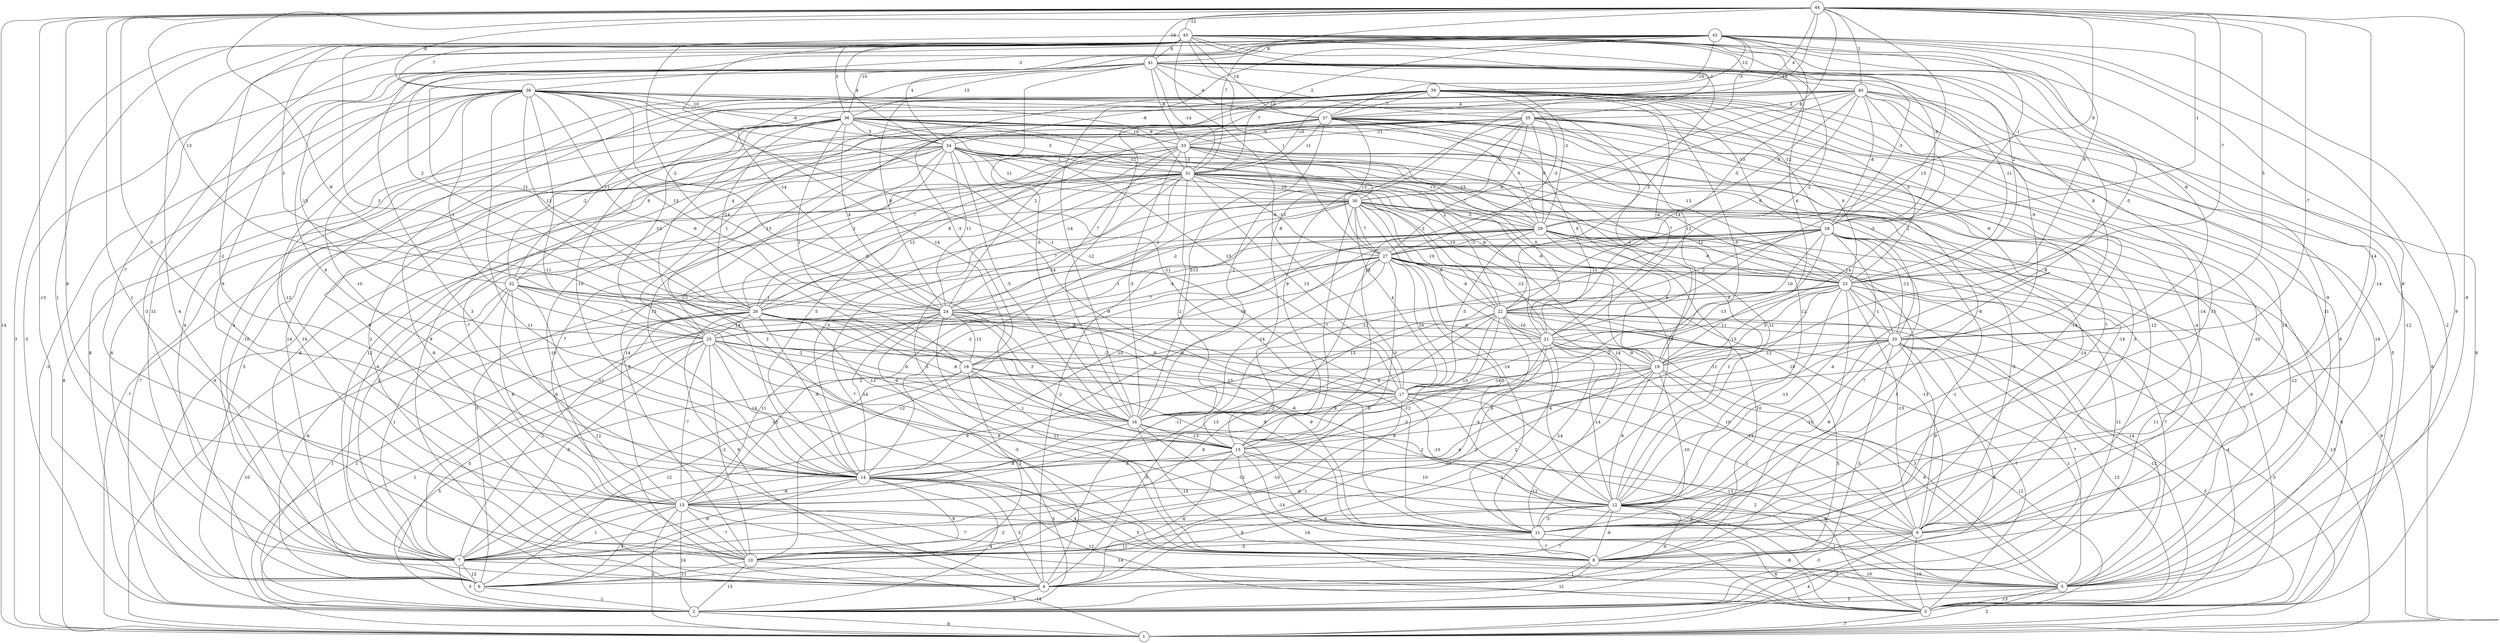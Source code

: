 graph { 
	 fontname="Helvetica,Arial,sans-serif" 
	 node [shape = circle]; 
	 44 -- 1 [label = "14"];
	 44 -- 4 [label = "1"];
	 44 -- 5 [label = "-9"];
	 44 -- 6 [label = "-13"];
	 44 -- 10 [label = "8"];
	 44 -- 12 [label = "-14"];
	 44 -- 14 [label = "-3"];
	 44 -- 15 [label = "-8"];
	 44 -- 17 [label = "-7"];
	 44 -- 18 [label = "-9"];
	 44 -- 20 [label = "5"];
	 44 -- 21 [label = "13"];
	 44 -- 23 [label = "-7"];
	 44 -- 28 [label = "-1"];
	 44 -- 29 [label = "9"];
	 44 -- 30 [label = "8"];
	 44 -- 31 [label = "7"];
	 44 -- 32 [label = "13"];
	 44 -- 37 [label = "4"];
	 44 -- 38 [label = "9"];
	 44 -- 40 [label = "2"];
	 44 -- 41 [label = "14"];
	 44 -- 43 [label = "-12"];
	 43 -- 1 [label = "3"];
	 43 -- 3 [label = "-12"];
	 43 -- 4 [label = "-4"];
	 43 -- 7 [label = "1"];
	 43 -- 9 [label = "-14"];
	 43 -- 12 [label = "8"];
	 43 -- 14 [label = "-2"];
	 43 -- 15 [label = "14"];
	 43 -- 17 [label = "-4"];
	 43 -- 18 [label = "3"];
	 43 -- 19 [label = "6"];
	 43 -- 20 [label = "-8"];
	 43 -- 21 [label = "-2"];
	 43 -- 23 [label = "2"];
	 43 -- 24 [label = "-2"];
	 43 -- 26 [label = "3"];
	 43 -- 27 [label = "1"];
	 43 -- 28 [label = "-9"];
	 43 -- 34 [label = "4"];
	 43 -- 35 [label = "-2"];
	 43 -- 36 [label = "3"];
	 43 -- 37 [label = "14"];
	 43 -- 38 [label = "-7"];
	 43 -- 41 [label = "8"];
	 42 -- 2 [label = "-2"];
	 42 -- 4 [label = "3"];
	 42 -- 5 [label = "9"];
	 42 -- 6 [label = "-3"];
	 42 -- 11 [label = "8"];
	 42 -- 13 [label = "-7"];
	 42 -- 16 [label = "-14"];
	 42 -- 19 [label = "-5"];
	 42 -- 22 [label = "-5"];
	 42 -- 23 [label = "6"];
	 42 -- 26 [label = "2"];
	 42 -- 28 [label = "-1"];
	 42 -- 31 [label = "-14"];
	 42 -- 34 [label = "4"];
	 42 -- 35 [label = "-3"];
	 42 -- 36 [label = "-10"];
	 42 -- 37 [label = "-10"];
	 42 -- 38 [label = "-3"];
	 42 -- 39 [label = "-12"];
	 42 -- 41 [label = "8"];
	 41 -- 2 [label = "-3"];
	 41 -- 7 [label = "11"];
	 41 -- 11 [label = "-9"];
	 41 -- 13 [label = "9"];
	 41 -- 14 [label = "4"];
	 41 -- 16 [label = "-3"];
	 41 -- 20 [label = "8"];
	 41 -- 22 [label = "3"];
	 41 -- 23 [label = "-11"];
	 41 -- 24 [label = "-14"];
	 41 -- 25 [label = "13"];
	 41 -- 26 [label = "11"];
	 41 -- 28 [label = "-3"];
	 41 -- 29 [label = "-2"];
	 41 -- 31 [label = "-14"];
	 41 -- 33 [label = "-8"];
	 41 -- 35 [label = "2"];
	 41 -- 36 [label = "13"];
	 41 -- 37 [label = "-4"];
	 41 -- 40 [label = "-13"];
	 40 -- 3 [label = "8"];
	 40 -- 5 [label = "14"];
	 40 -- 7 [label = "4"];
	 40 -- 9 [label = "11"];
	 40 -- 11 [label = "13"];
	 40 -- 14 [label = "-10"];
	 40 -- 15 [label = "13"];
	 40 -- 19 [label = "2"];
	 40 -- 20 [label = "-9"];
	 40 -- 22 [label = "6"];
	 40 -- 24 [label = "2"];
	 40 -- 28 [label = "-8"];
	 40 -- 29 [label = "-5"];
	 40 -- 36 [label = "4"];
	 40 -- 37 [label = "2"];
	 39 -- 1 [label = "6"];
	 39 -- 3 [label = "5"];
	 39 -- 5 [label = "6"];
	 39 -- 6 [label = "14"];
	 39 -- 8 [label = "13"];
	 39 -- 10 [label = "8"];
	 39 -- 11 [label = "-14"];
	 39 -- 13 [label = "-12"];
	 39 -- 16 [label = "-12"];
	 39 -- 17 [label = "-5"];
	 39 -- 18 [label = "-3"];
	 39 -- 21 [label = "-4"];
	 39 -- 23 [label = "3"];
	 39 -- 24 [label = "9"];
	 39 -- 27 [label = "-3"];
	 39 -- 28 [label = "-12"];
	 39 -- 31 [label = "-10"];
	 39 -- 32 [label = "11"];
	 39 -- 33 [label = "-7"];
	 39 -- 34 [label = "-8"];
	 39 -- 37 [label = "7"];
	 38 -- 1 [label = "-3"];
	 38 -- 2 [label = "8"];
	 38 -- 4 [label = "14"];
	 38 -- 7 [label = "4"];
	 38 -- 8 [label = "11"];
	 38 -- 11 [label = "-9"];
	 38 -- 14 [label = "-10"];
	 38 -- 15 [label = "-11"];
	 38 -- 16 [label = "8"];
	 38 -- 17 [label = "-1"];
	 38 -- 18 [label = "-6"];
	 38 -- 19 [label = "12"];
	 38 -- 24 [label = "13"];
	 38 -- 25 [label = "-1"];
	 38 -- 26 [label = "13"];
	 38 -- 28 [label = "-13"];
	 38 -- 31 [label = "-9"];
	 38 -- 34 [label = "-8"];
	 38 -- 36 [label = "10"];
	 37 -- 5 [label = "1"];
	 37 -- 9 [label = "-4"];
	 37 -- 10 [label = "2"];
	 37 -- 11 [label = "7"];
	 37 -- 12 [label = "-6"];
	 37 -- 14 [label = "12"];
	 37 -- 16 [label = "3"];
	 37 -- 20 [label = "-3"];
	 37 -- 21 [label = "9"];
	 37 -- 25 [label = "1"];
	 37 -- 26 [label = "7"];
	 37 -- 27 [label = "13"];
	 37 -- 29 [label = "6"];
	 37 -- 31 [label = "11"];
	 37 -- 32 [label = "8"];
	 37 -- 33 [label = "-9"];
	 36 -- 1 [label = "8"];
	 36 -- 4 [label = "-9"];
	 36 -- 6 [label = "6"];
	 36 -- 8 [label = "2"];
	 36 -- 9 [label = "-12"];
	 36 -- 12 [label = "12"];
	 36 -- 17 [label = "13"];
	 36 -- 18 [label = "1"];
	 36 -- 22 [label = "2"];
	 36 -- 23 [label = "-13"];
	 36 -- 24 [label = "4"];
	 36 -- 25 [label = "-12"];
	 36 -- 26 [label = "-14"];
	 36 -- 30 [label = "-12"];
	 36 -- 31 [label = "3"];
	 36 -- 32 [label = "-2"];
	 36 -- 33 [label = "10"];
	 36 -- 34 [label = "5"];
	 35 -- 7 [label = "-10"];
	 35 -- 8 [label = "-10"];
	 35 -- 10 [label = "9"];
	 35 -- 11 [label = "-14"];
	 35 -- 15 [label = "9"];
	 35 -- 16 [label = "-1"];
	 35 -- 19 [label = "-4"];
	 35 -- 20 [label = "-6"];
	 35 -- 23 [label = "6"];
	 35 -- 25 [label = "13"];
	 35 -- 27 [label = "-9"];
	 35 -- 29 [label = "9"];
	 35 -- 30 [label = "2"];
	 35 -- 32 [label = "4"];
	 35 -- 33 [label = "-11"];
	 34 -- 2 [label = "-7"];
	 34 -- 6 [label = "5"];
	 34 -- 7 [label = "-6"];
	 34 -- 9 [label = "-14"];
	 34 -- 10 [label = "-10"];
	 34 -- 13 [label = "-7"];
	 34 -- 14 [label = "13"];
	 34 -- 16 [label = "-5"];
	 34 -- 17 [label = "-11"];
	 34 -- 19 [label = "-6"];
	 34 -- 21 [label = "10"];
	 34 -- 22 [label = "2"];
	 34 -- 23 [label = "-14"];
	 34 -- 24 [label = "11"];
	 34 -- 26 [label = "2"];
	 34 -- 29 [label = "-11"];
	 34 -- 30 [label = "11"];
	 34 -- 31 [label = "1"];
	 33 -- 1 [label = "-7"];
	 33 -- 2 [label = "-9"];
	 33 -- 7 [label = "12"];
	 33 -- 8 [label = "-14"];
	 33 -- 9 [label = "-3"];
	 33 -- 11 [label = "13"];
	 33 -- 12 [label = "11"];
	 33 -- 14 [label = "5"];
	 33 -- 16 [label = "-3"];
	 33 -- 21 [label = "-5"];
	 33 -- 24 [label = "7"];
	 33 -- 26 [label = "8"];
	 33 -- 29 [label = "13"];
	 33 -- 31 [label = "-3"];
	 32 -- 4 [label = "12"];
	 32 -- 6 [label = "-6"];
	 32 -- 7 [label = "1"];
	 32 -- 11 [label = "-12"];
	 32 -- 13 [label = "8"];
	 32 -- 14 [label = "12"];
	 32 -- 16 [label = "-2"];
	 32 -- 24 [label = "1"];
	 32 -- 25 [label = "-7"];
	 31 -- 1 [label = "7"];
	 31 -- 2 [label = "7"];
	 31 -- 3 [label = "6"];
	 31 -- 5 [label = "-12"];
	 31 -- 7 [label = "-4"];
	 31 -- 8 [label = "-5"];
	 31 -- 10 [label = "9"];
	 31 -- 11 [label = "14"];
	 31 -- 12 [label = "13"];
	 31 -- 13 [label = "7"];
	 31 -- 14 [label = "-3"];
	 31 -- 15 [label = "2"];
	 31 -- 17 [label = "13"];
	 31 -- 23 [label = "7"];
	 31 -- 24 [label = "-3"];
	 31 -- 26 [label = "12"];
	 31 -- 27 [label = "-13"];
	 31 -- 29 [label = "-7"];
	 31 -- 30 [label = "10"];
	 30 -- 1 [label = "11"];
	 30 -- 4 [label = "-2"];
	 30 -- 7 [label = "-2"];
	 30 -- 9 [label = "-5"];
	 30 -- 11 [label = "-14"];
	 30 -- 13 [label = "14"];
	 30 -- 14 [label = "-2"];
	 30 -- 15 [label = "-7"];
	 30 -- 17 [label = "4"];
	 30 -- 19 [label = "-12"];
	 30 -- 20 [label = "14"];
	 30 -- 21 [label = "8"];
	 30 -- 22 [label = "-10"];
	 30 -- 23 [label = "6"];
	 30 -- 24 [label = "-2"];
	 30 -- 26 [label = "7"];
	 30 -- 27 [label = "7"];
	 30 -- 29 [label = "-3"];
	 29 -- 1 [label = "9"];
	 29 -- 2 [label = "11"];
	 29 -- 6 [label = "3"];
	 29 -- 8 [label = "5"];
	 29 -- 12 [label = "1"];
	 29 -- 14 [label = "-10"];
	 29 -- 17 [label = "-3"];
	 29 -- 19 [label = "6"];
	 29 -- 23 [label = "-6"];
	 29 -- 25 [label = "-1"];
	 29 -- 26 [label = "-14"];
	 29 -- 27 [label = "-3"];
	 28 -- 3 [label = "8"];
	 28 -- 5 [label = "7"];
	 28 -- 7 [label = "8"];
	 28 -- 8 [label = "-1"];
	 28 -- 11 [label = "7"];
	 28 -- 12 [label = "-4"];
	 28 -- 14 [label = "-8"];
	 28 -- 16 [label = "-12"];
	 28 -- 17 [label = "-13"];
	 28 -- 20 [label = "-12"];
	 28 -- 21 [label = "10"];
	 28 -- 22 [label = "-2"];
	 28 -- 24 [label = "-13"];
	 28 -- 25 [label = "-4"];
	 28 -- 27 [label = "-12"];
	 27 -- 1 [label = "-13"];
	 27 -- 4 [label = "13"];
	 27 -- 5 [label = "-7"];
	 27 -- 8 [label = "10"];
	 27 -- 9 [label = "-13"];
	 27 -- 10 [label = "-12"];
	 27 -- 12 [label = "5"];
	 27 -- 13 [label = "2"];
	 27 -- 15 [label = "-3"];
	 27 -- 16 [label = "-14"];
	 27 -- 17 [label = "10"];
	 27 -- 18 [label = "-10"];
	 27 -- 22 [label = "-6"];
	 27 -- 23 [label = "11"];
	 27 -- 25 [label = "7"];
	 26 -- 1 [label = "10"];
	 26 -- 2 [label = "1"];
	 26 -- 3 [label = "-7"];
	 26 -- 4 [label = "9"];
	 26 -- 7 [label = "-2"];
	 26 -- 11 [label = "-9"];
	 26 -- 12 [label = "-6"];
	 26 -- 14 [label = "-8"];
	 26 -- 15 [label = "-13"];
	 26 -- 16 [label = "-8"];
	 26 -- 21 [label = "-8"];
	 26 -- 25 [label = "14"];
	 25 -- 2 [label = "1"];
	 25 -- 5 [label = "1"];
	 25 -- 6 [label = "-5"];
	 25 -- 7 [label = "-3"];
	 25 -- 10 [label = "-2"];
	 25 -- 11 [label = "8"];
	 25 -- 13 [label = "-7"];
	 25 -- 14 [label = "14"];
	 25 -- 16 [label = "-9"];
	 25 -- 17 [label = "-6"];
	 25 -- 19 [label = "-2"];
	 24 -- 2 [label = "1"];
	 24 -- 4 [label = "-5"];
	 24 -- 8 [label = "-11"];
	 24 -- 9 [label = "10"];
	 24 -- 11 [label = "-9"];
	 24 -- 13 [label = "11"];
	 24 -- 14 [label = "-14"];
	 24 -- 16 [label = "3"];
	 24 -- 17 [label = "-8"];
	 24 -- 18 [label = "-12"];
	 24 -- 21 [label = "6"];
	 23 -- 2 [label = "7"];
	 23 -- 3 [label = "-4"];
	 23 -- 5 [label = "14"];
	 23 -- 7 [label = "-13"];
	 23 -- 8 [label = "-8"];
	 23 -- 9 [label = "-13"];
	 23 -- 10 [label = "-11"];
	 23 -- 12 [label = "-13"];
	 23 -- 15 [label = "-11"];
	 23 -- 16 [label = "-2"];
	 23 -- 19 [label = "3"];
	 23 -- 20 [label = "1"];
	 23 -- 22 [label = "9"];
	 22 -- 1 [label = "-3"];
	 22 -- 2 [label = "5"];
	 22 -- 3 [label = "-12"];
	 22 -- 4 [label = "2"];
	 22 -- 6 [label = "8"];
	 22 -- 7 [label = "9"];
	 22 -- 10 [label = "9"];
	 22 -- 12 [label = "-4"];
	 22 -- 13 [label = "-2"];
	 22 -- 15 [label = "13"];
	 22 -- 20 [label = "11"];
	 22 -- 21 [label = "-10"];
	 21 -- 5 [label = "3"];
	 21 -- 9 [label = "-13"];
	 21 -- 10 [label = "2"];
	 21 -- 11 [label = "-14"];
	 21 -- 12 [label = "-14"];
	 21 -- 13 [label = "-4"];
	 21 -- 14 [label = "9"];
	 21 -- 16 [label = "4"];
	 21 -- 19 [label = "-9"];
	 20 -- 1 [label = "-3"];
	 20 -- 2 [label = "6"];
	 20 -- 3 [label = "12"];
	 20 -- 4 [label = "-5"];
	 20 -- 5 [label = "1"];
	 20 -- 7 [label = "-4"];
	 20 -- 9 [label = "9"];
	 20 -- 12 [label = "-10"];
	 20 -- 17 [label = "10"];
	 20 -- 18 [label = "13"];
	 20 -- 19 [label = "-12"];
	 19 -- 3 [label = "12"];
	 19 -- 4 [label = "2"];
	 19 -- 5 [label = "-4"];
	 19 -- 7 [label = "-10"];
	 19 -- 11 [label = "-10"];
	 19 -- 12 [label = "9"];
	 19 -- 14 [label = "-3"];
	 19 -- 15 [label = "8"];
	 19 -- 17 [label = "-14"];
	 18 -- 2 [label = "5"];
	 18 -- 3 [label = "-12"];
	 18 -- 6 [label = "12"];
	 18 -- 9 [label = "2"];
	 18 -- 10 [label = "-1"];
	 18 -- 15 [label = "1"];
	 18 -- 17 [label = "13"];
	 17 -- 3 [label = "2"];
	 17 -- 5 [label = "13"];
	 17 -- 6 [label = "-1"];
	 17 -- 7 [label = "-10"];
	 17 -- 12 [label = "-10"];
	 17 -- 16 [label = "9"];
	 16 -- 3 [label = "6"];
	 16 -- 8 [label = "-10"];
	 16 -- 11 [label = "-12"];
	 16 -- 13 [label = "-8"];
	 16 -- 15 [label = "-13"];
	 15 -- 3 [label = "14"];
	 15 -- 4 [label = "-6"];
	 15 -- 5 [label = "-3"];
	 15 -- 8 [label = "-14"];
	 15 -- 12 [label = "10"];
	 15 -- 13 [label = "-5"];
	 15 -- 14 [label = "8"];
	 14 -- 2 [label = "4"];
	 14 -- 3 [label = "12"];
	 14 -- 4 [label = "3"];
	 14 -- 5 [label = "5"];
	 14 -- 7 [label = "6"];
	 14 -- 8 [label = "4"];
	 14 -- 10 [label = "9"];
	 14 -- 12 [label = "6"];
	 14 -- 13 [label = "-6"];
	 13 -- 1 [label = "2"];
	 13 -- 2 [label = "14"];
	 13 -- 3 [label = "14"];
	 13 -- 6 [label = "4"];
	 13 -- 7 [label = "1"];
	 13 -- 8 [label = "7"];
	 13 -- 9 [label = "3"];
	 13 -- 10 [label = "-7"];
	 12 -- 3 [label = "-8"];
	 12 -- 4 [label = "-6"];
	 12 -- 5 [label = "1"];
	 12 -- 6 [label = "7"];
	 12 -- 7 [label = "-2"];
	 12 -- 8 [label = "-6"];
	 12 -- 9 [label = "9"];
	 12 -- 10 [label = "9"];
	 12 -- 11 [label = "-5"];
	 11 -- 3 [label = "6"];
	 11 -- 8 [label = "-7"];
	 11 -- 10 [label = "-3"];
	 10 -- 1 [label = "-14"];
	 10 -- 2 [label = "13"];
	 10 -- 6 [label = "11"];
	 9 -- 1 [label = "4"];
	 9 -- 3 [label = "-10"];
	 9 -- 4 [label = "-3"];
	 9 -- 7 [label = "11"];
	 8 -- 2 [label = "11"];
	 8 -- 4 [label = "1"];
	 8 -- 5 [label = "10"];
	 7 -- 2 [label = "3"];
	 7 -- 5 [label = "-3"];
	 7 -- 6 [label = "12"];
	 6 -- 2 [label = "-1"];
	 5 -- 1 [label = "2"];
	 5 -- 2 [label = "5"];
	 5 -- 3 [label = "13"];
	 4 -- 2 [label = "9"];
	 3 -- 1 [label = "-7"];
	 2 -- 1 [label = "-9"];
	 1;
	 2;
	 3;
	 4;
	 5;
	 6;
	 7;
	 8;
	 9;
	 10;
	 11;
	 12;
	 13;
	 14;
	 15;
	 16;
	 17;
	 18;
	 19;
	 20;
	 21;
	 22;
	 23;
	 24;
	 25;
	 26;
	 27;
	 28;
	 29;
	 30;
	 31;
	 32;
	 33;
	 34;
	 35;
	 36;
	 37;
	 38;
	 39;
	 40;
	 41;
	 42;
	 43;
	 44;
}
